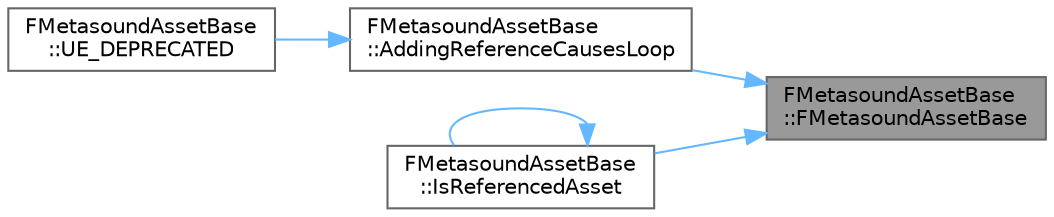 digraph "FMetasoundAssetBase::FMetasoundAssetBase"
{
 // INTERACTIVE_SVG=YES
 // LATEX_PDF_SIZE
  bgcolor="transparent";
  edge [fontname=Helvetica,fontsize=10,labelfontname=Helvetica,labelfontsize=10];
  node [fontname=Helvetica,fontsize=10,shape=box,height=0.2,width=0.4];
  rankdir="RL";
  Node1 [id="Node000001",label="FMetasoundAssetBase\l::FMetasoundAssetBase",height=0.2,width=0.4,color="gray40", fillcolor="grey60", style="filled", fontcolor="black",tooltip=" "];
  Node1 -> Node2 [id="edge1_Node000001_Node000002",dir="back",color="steelblue1",style="solid",tooltip=" "];
  Node2 [id="Node000002",label="FMetasoundAssetBase\l::AddingReferenceCausesLoop",height=0.2,width=0.4,color="grey40", fillcolor="white", style="filled",URL="$d9/d1b/classFMetasoundAssetBase.html#a4de0cb91ce8315288215235e85c920ab",tooltip=" "];
  Node2 -> Node3 [id="edge2_Node000002_Node000003",dir="back",color="steelblue1",style="solid",tooltip=" "];
  Node3 [id="Node000003",label="FMetasoundAssetBase\l::UE_DEPRECATED",height=0.2,width=0.4,color="grey40", fillcolor="white", style="filled",URL="$d9/d1b/classFMetasoundAssetBase.html#a9eb85d46ab2e0e2792ce1a3442d6b944",tooltip=" "];
  Node1 -> Node4 [id="edge3_Node000001_Node000004",dir="back",color="steelblue1",style="solid",tooltip=" "];
  Node4 [id="Node000004",label="FMetasoundAssetBase\l::IsReferencedAsset",height=0.2,width=0.4,color="grey40", fillcolor="white", style="filled",URL="$d9/d1b/classFMetasoundAssetBase.html#ae52afd6627196aaffd72e01b3074e458",tooltip=" "];
  Node4 -> Node4 [id="edge4_Node000004_Node000004",dir="back",color="steelblue1",style="solid",tooltip=" "];
}
